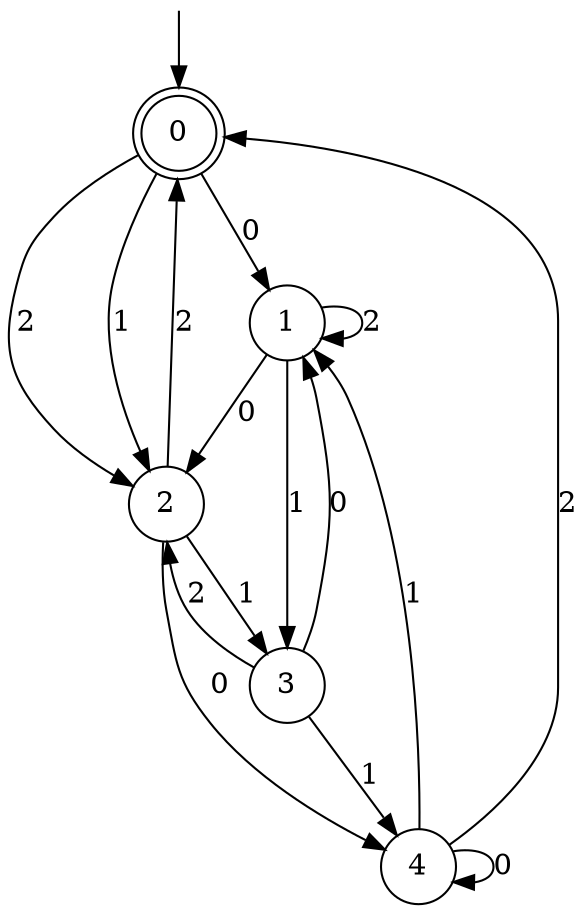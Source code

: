 digraph g {

	s0 [shape="doublecircle" label="0"];
	s1 [shape="circle" label="1"];
	s2 [shape="circle" label="2"];
	s3 [shape="circle" label="3"];
	s4 [shape="circle" label="4"];
	s0 -> s1 [label="0"];
	s0 -> s2 [label="2"];
	s0 -> s2 [label="1"];
	s1 -> s2 [label="0"];
	s1 -> s1 [label="2"];
	s1 -> s3 [label="1"];
	s2 -> s4 [label="0"];
	s2 -> s0 [label="2"];
	s2 -> s3 [label="1"];
	s3 -> s1 [label="0"];
	s3 -> s2 [label="2"];
	s3 -> s4 [label="1"];
	s4 -> s4 [label="0"];
	s4 -> s0 [label="2"];
	s4 -> s1 [label="1"];

__start0 [label="" shape="none" width="0" height="0"];
__start0 -> s0;

}
